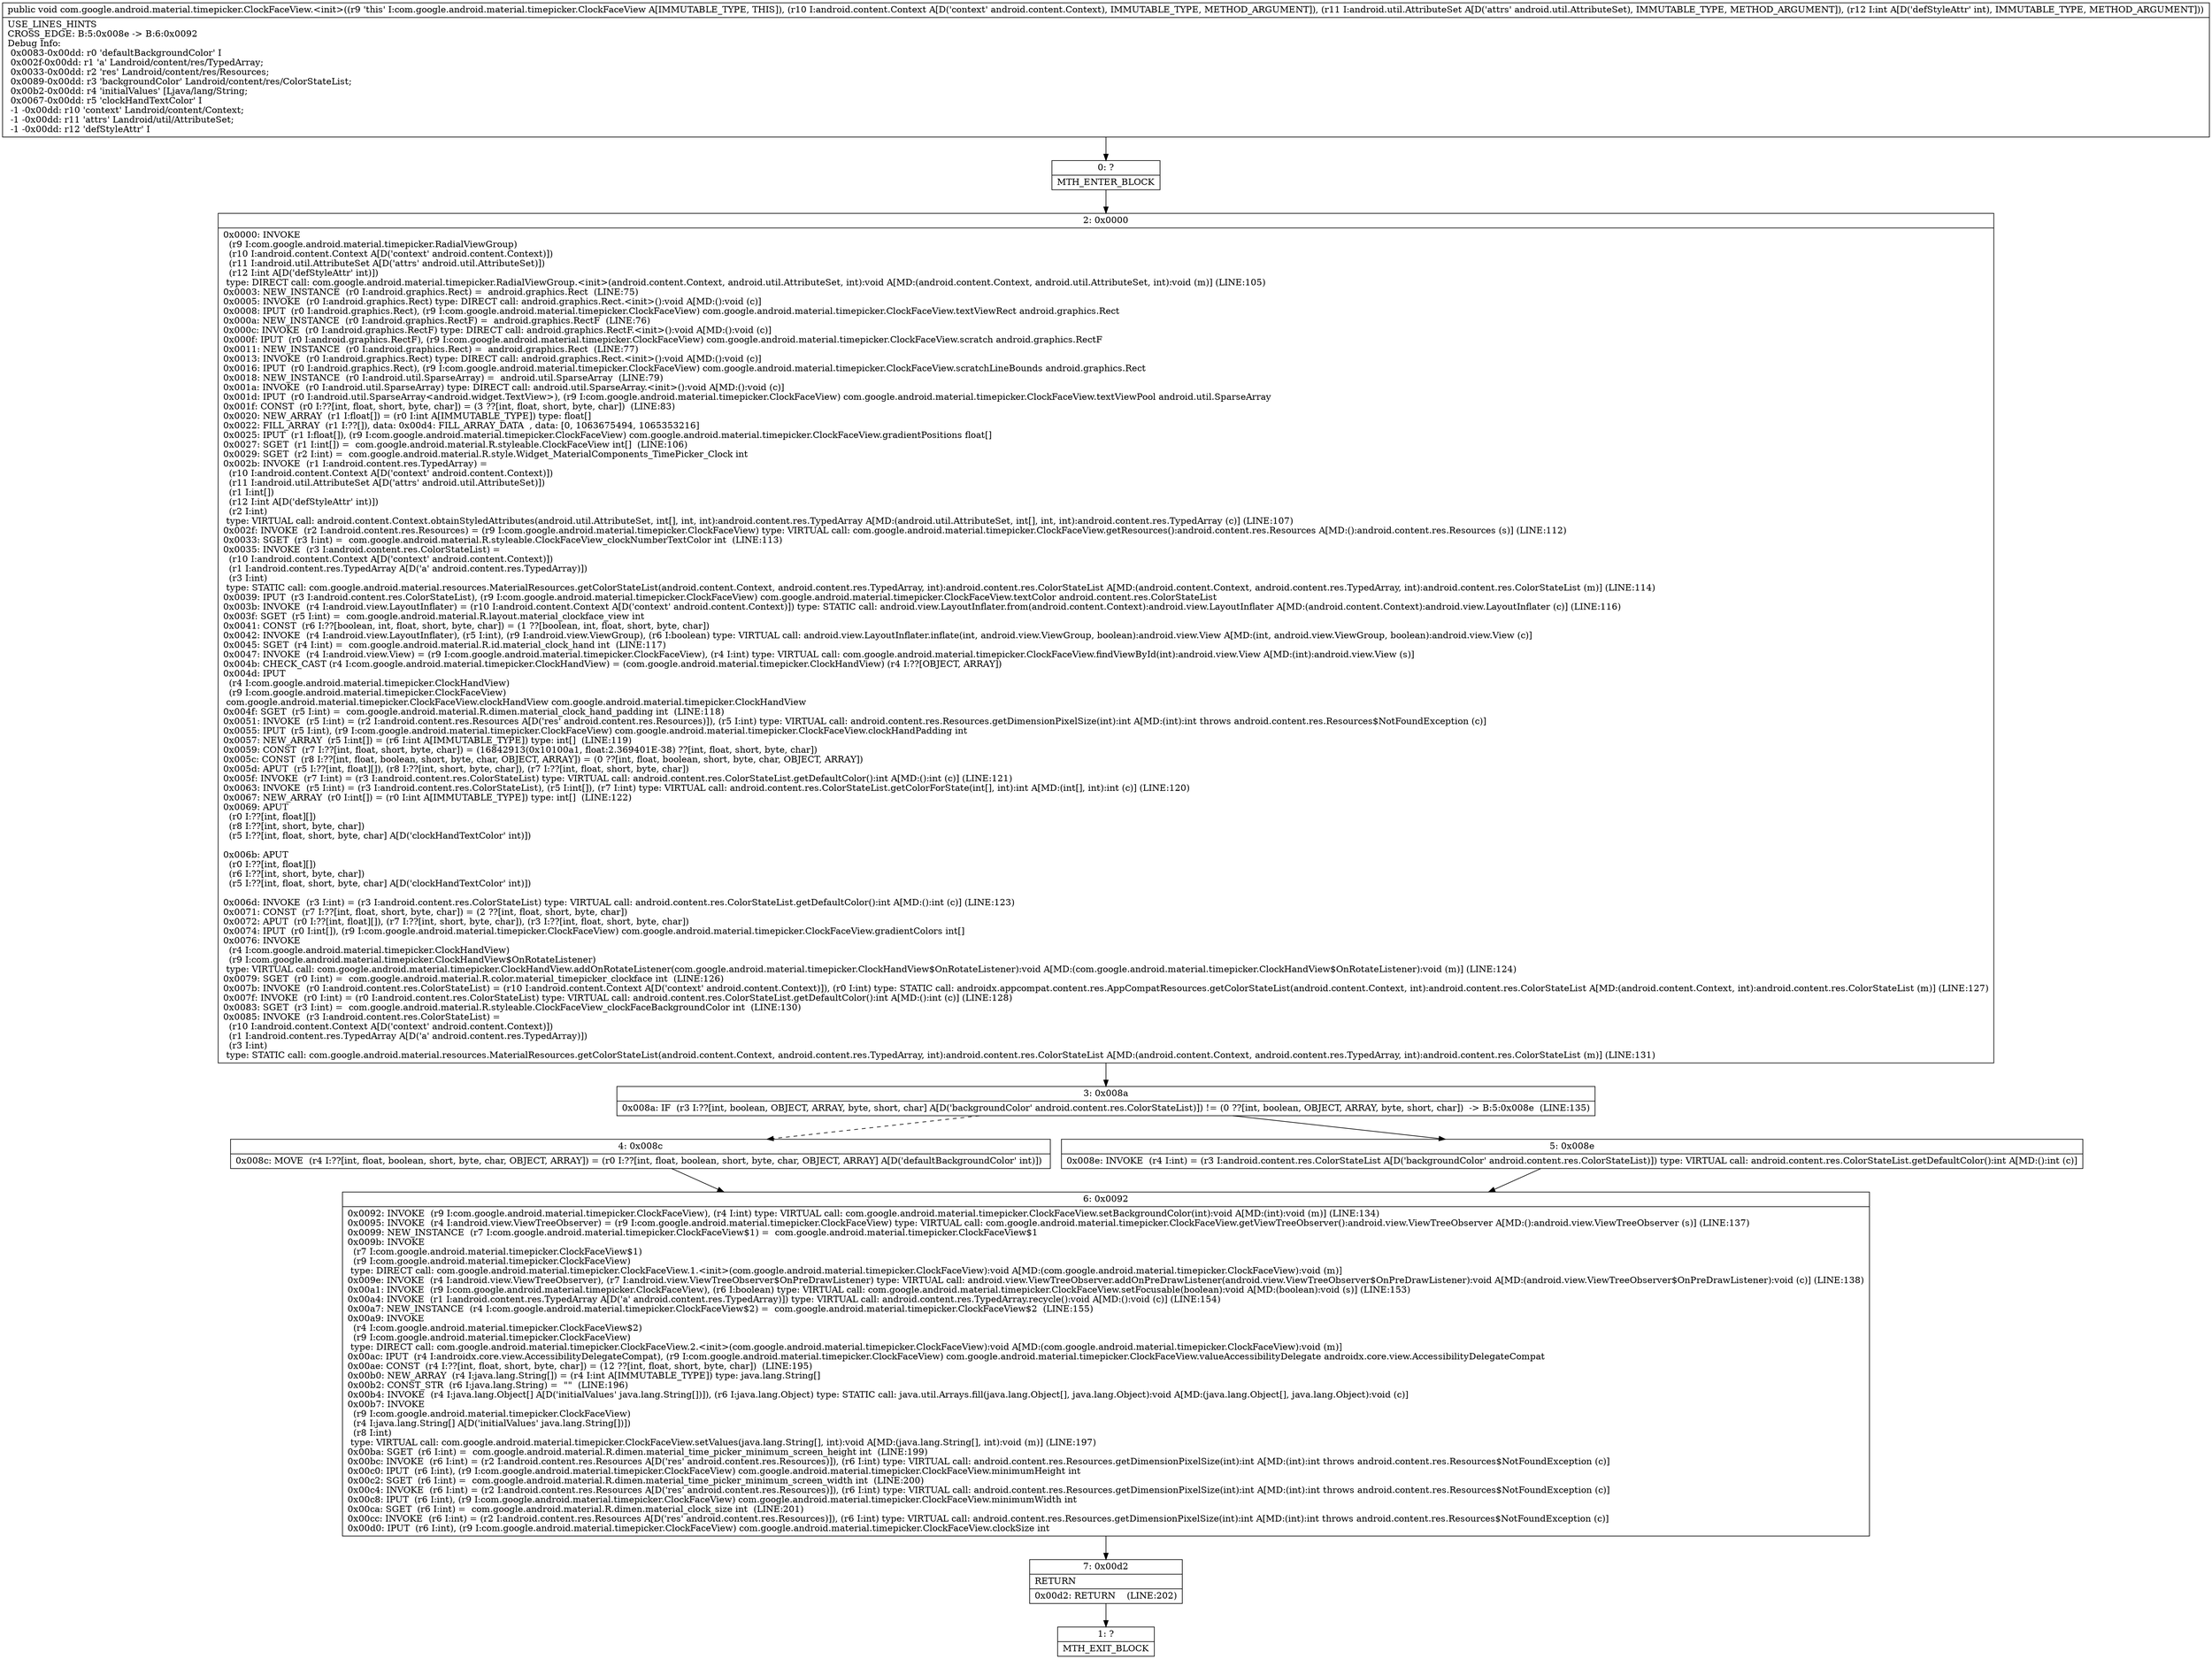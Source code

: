digraph "CFG forcom.google.android.material.timepicker.ClockFaceView.\<init\>(Landroid\/content\/Context;Landroid\/util\/AttributeSet;I)V" {
Node_0 [shape=record,label="{0\:\ ?|MTH_ENTER_BLOCK\l}"];
Node_2 [shape=record,label="{2\:\ 0x0000|0x0000: INVOKE  \l  (r9 I:com.google.android.material.timepicker.RadialViewGroup)\l  (r10 I:android.content.Context A[D('context' android.content.Context)])\l  (r11 I:android.util.AttributeSet A[D('attrs' android.util.AttributeSet)])\l  (r12 I:int A[D('defStyleAttr' int)])\l type: DIRECT call: com.google.android.material.timepicker.RadialViewGroup.\<init\>(android.content.Context, android.util.AttributeSet, int):void A[MD:(android.content.Context, android.util.AttributeSet, int):void (m)] (LINE:105)\l0x0003: NEW_INSTANCE  (r0 I:android.graphics.Rect) =  android.graphics.Rect  (LINE:75)\l0x0005: INVOKE  (r0 I:android.graphics.Rect) type: DIRECT call: android.graphics.Rect.\<init\>():void A[MD:():void (c)]\l0x0008: IPUT  (r0 I:android.graphics.Rect), (r9 I:com.google.android.material.timepicker.ClockFaceView) com.google.android.material.timepicker.ClockFaceView.textViewRect android.graphics.Rect \l0x000a: NEW_INSTANCE  (r0 I:android.graphics.RectF) =  android.graphics.RectF  (LINE:76)\l0x000c: INVOKE  (r0 I:android.graphics.RectF) type: DIRECT call: android.graphics.RectF.\<init\>():void A[MD:():void (c)]\l0x000f: IPUT  (r0 I:android.graphics.RectF), (r9 I:com.google.android.material.timepicker.ClockFaceView) com.google.android.material.timepicker.ClockFaceView.scratch android.graphics.RectF \l0x0011: NEW_INSTANCE  (r0 I:android.graphics.Rect) =  android.graphics.Rect  (LINE:77)\l0x0013: INVOKE  (r0 I:android.graphics.Rect) type: DIRECT call: android.graphics.Rect.\<init\>():void A[MD:():void (c)]\l0x0016: IPUT  (r0 I:android.graphics.Rect), (r9 I:com.google.android.material.timepicker.ClockFaceView) com.google.android.material.timepicker.ClockFaceView.scratchLineBounds android.graphics.Rect \l0x0018: NEW_INSTANCE  (r0 I:android.util.SparseArray) =  android.util.SparseArray  (LINE:79)\l0x001a: INVOKE  (r0 I:android.util.SparseArray) type: DIRECT call: android.util.SparseArray.\<init\>():void A[MD:():void (c)]\l0x001d: IPUT  (r0 I:android.util.SparseArray\<android.widget.TextView\>), (r9 I:com.google.android.material.timepicker.ClockFaceView) com.google.android.material.timepicker.ClockFaceView.textViewPool android.util.SparseArray \l0x001f: CONST  (r0 I:??[int, float, short, byte, char]) = (3 ??[int, float, short, byte, char])  (LINE:83)\l0x0020: NEW_ARRAY  (r1 I:float[]) = (r0 I:int A[IMMUTABLE_TYPE]) type: float[] \l0x0022: FILL_ARRAY  (r1 I:??[]), data: 0x00d4: FILL_ARRAY_DATA  , data: [0, 1063675494, 1065353216] \l0x0025: IPUT  (r1 I:float[]), (r9 I:com.google.android.material.timepicker.ClockFaceView) com.google.android.material.timepicker.ClockFaceView.gradientPositions float[] \l0x0027: SGET  (r1 I:int[]) =  com.google.android.material.R.styleable.ClockFaceView int[]  (LINE:106)\l0x0029: SGET  (r2 I:int) =  com.google.android.material.R.style.Widget_MaterialComponents_TimePicker_Clock int \l0x002b: INVOKE  (r1 I:android.content.res.TypedArray) = \l  (r10 I:android.content.Context A[D('context' android.content.Context)])\l  (r11 I:android.util.AttributeSet A[D('attrs' android.util.AttributeSet)])\l  (r1 I:int[])\l  (r12 I:int A[D('defStyleAttr' int)])\l  (r2 I:int)\l type: VIRTUAL call: android.content.Context.obtainStyledAttributes(android.util.AttributeSet, int[], int, int):android.content.res.TypedArray A[MD:(android.util.AttributeSet, int[], int, int):android.content.res.TypedArray (c)] (LINE:107)\l0x002f: INVOKE  (r2 I:android.content.res.Resources) = (r9 I:com.google.android.material.timepicker.ClockFaceView) type: VIRTUAL call: com.google.android.material.timepicker.ClockFaceView.getResources():android.content.res.Resources A[MD:():android.content.res.Resources (s)] (LINE:112)\l0x0033: SGET  (r3 I:int) =  com.google.android.material.R.styleable.ClockFaceView_clockNumberTextColor int  (LINE:113)\l0x0035: INVOKE  (r3 I:android.content.res.ColorStateList) = \l  (r10 I:android.content.Context A[D('context' android.content.Context)])\l  (r1 I:android.content.res.TypedArray A[D('a' android.content.res.TypedArray)])\l  (r3 I:int)\l type: STATIC call: com.google.android.material.resources.MaterialResources.getColorStateList(android.content.Context, android.content.res.TypedArray, int):android.content.res.ColorStateList A[MD:(android.content.Context, android.content.res.TypedArray, int):android.content.res.ColorStateList (m)] (LINE:114)\l0x0039: IPUT  (r3 I:android.content.res.ColorStateList), (r9 I:com.google.android.material.timepicker.ClockFaceView) com.google.android.material.timepicker.ClockFaceView.textColor android.content.res.ColorStateList \l0x003b: INVOKE  (r4 I:android.view.LayoutInflater) = (r10 I:android.content.Context A[D('context' android.content.Context)]) type: STATIC call: android.view.LayoutInflater.from(android.content.Context):android.view.LayoutInflater A[MD:(android.content.Context):android.view.LayoutInflater (c)] (LINE:116)\l0x003f: SGET  (r5 I:int) =  com.google.android.material.R.layout.material_clockface_view int \l0x0041: CONST  (r6 I:??[boolean, int, float, short, byte, char]) = (1 ??[boolean, int, float, short, byte, char]) \l0x0042: INVOKE  (r4 I:android.view.LayoutInflater), (r5 I:int), (r9 I:android.view.ViewGroup), (r6 I:boolean) type: VIRTUAL call: android.view.LayoutInflater.inflate(int, android.view.ViewGroup, boolean):android.view.View A[MD:(int, android.view.ViewGroup, boolean):android.view.View (c)]\l0x0045: SGET  (r4 I:int) =  com.google.android.material.R.id.material_clock_hand int  (LINE:117)\l0x0047: INVOKE  (r4 I:android.view.View) = (r9 I:com.google.android.material.timepicker.ClockFaceView), (r4 I:int) type: VIRTUAL call: com.google.android.material.timepicker.ClockFaceView.findViewById(int):android.view.View A[MD:(int):android.view.View (s)]\l0x004b: CHECK_CAST (r4 I:com.google.android.material.timepicker.ClockHandView) = (com.google.android.material.timepicker.ClockHandView) (r4 I:??[OBJECT, ARRAY]) \l0x004d: IPUT  \l  (r4 I:com.google.android.material.timepicker.ClockHandView)\l  (r9 I:com.google.android.material.timepicker.ClockFaceView)\l com.google.android.material.timepicker.ClockFaceView.clockHandView com.google.android.material.timepicker.ClockHandView \l0x004f: SGET  (r5 I:int) =  com.google.android.material.R.dimen.material_clock_hand_padding int  (LINE:118)\l0x0051: INVOKE  (r5 I:int) = (r2 I:android.content.res.Resources A[D('res' android.content.res.Resources)]), (r5 I:int) type: VIRTUAL call: android.content.res.Resources.getDimensionPixelSize(int):int A[MD:(int):int throws android.content.res.Resources$NotFoundException (c)]\l0x0055: IPUT  (r5 I:int), (r9 I:com.google.android.material.timepicker.ClockFaceView) com.google.android.material.timepicker.ClockFaceView.clockHandPadding int \l0x0057: NEW_ARRAY  (r5 I:int[]) = (r6 I:int A[IMMUTABLE_TYPE]) type: int[]  (LINE:119)\l0x0059: CONST  (r7 I:??[int, float, short, byte, char]) = (16842913(0x10100a1, float:2.369401E\-38) ??[int, float, short, byte, char]) \l0x005c: CONST  (r8 I:??[int, float, boolean, short, byte, char, OBJECT, ARRAY]) = (0 ??[int, float, boolean, short, byte, char, OBJECT, ARRAY]) \l0x005d: APUT  (r5 I:??[int, float][]), (r8 I:??[int, short, byte, char]), (r7 I:??[int, float, short, byte, char]) \l0x005f: INVOKE  (r7 I:int) = (r3 I:android.content.res.ColorStateList) type: VIRTUAL call: android.content.res.ColorStateList.getDefaultColor():int A[MD:():int (c)] (LINE:121)\l0x0063: INVOKE  (r5 I:int) = (r3 I:android.content.res.ColorStateList), (r5 I:int[]), (r7 I:int) type: VIRTUAL call: android.content.res.ColorStateList.getColorForState(int[], int):int A[MD:(int[], int):int (c)] (LINE:120)\l0x0067: NEW_ARRAY  (r0 I:int[]) = (r0 I:int A[IMMUTABLE_TYPE]) type: int[]  (LINE:122)\l0x0069: APUT  \l  (r0 I:??[int, float][])\l  (r8 I:??[int, short, byte, char])\l  (r5 I:??[int, float, short, byte, char] A[D('clockHandTextColor' int)])\l \l0x006b: APUT  \l  (r0 I:??[int, float][])\l  (r6 I:??[int, short, byte, char])\l  (r5 I:??[int, float, short, byte, char] A[D('clockHandTextColor' int)])\l \l0x006d: INVOKE  (r3 I:int) = (r3 I:android.content.res.ColorStateList) type: VIRTUAL call: android.content.res.ColorStateList.getDefaultColor():int A[MD:():int (c)] (LINE:123)\l0x0071: CONST  (r7 I:??[int, float, short, byte, char]) = (2 ??[int, float, short, byte, char]) \l0x0072: APUT  (r0 I:??[int, float][]), (r7 I:??[int, short, byte, char]), (r3 I:??[int, float, short, byte, char]) \l0x0074: IPUT  (r0 I:int[]), (r9 I:com.google.android.material.timepicker.ClockFaceView) com.google.android.material.timepicker.ClockFaceView.gradientColors int[] \l0x0076: INVOKE  \l  (r4 I:com.google.android.material.timepicker.ClockHandView)\l  (r9 I:com.google.android.material.timepicker.ClockHandView$OnRotateListener)\l type: VIRTUAL call: com.google.android.material.timepicker.ClockHandView.addOnRotateListener(com.google.android.material.timepicker.ClockHandView$OnRotateListener):void A[MD:(com.google.android.material.timepicker.ClockHandView$OnRotateListener):void (m)] (LINE:124)\l0x0079: SGET  (r0 I:int) =  com.google.android.material.R.color.material_timepicker_clockface int  (LINE:126)\l0x007b: INVOKE  (r0 I:android.content.res.ColorStateList) = (r10 I:android.content.Context A[D('context' android.content.Context)]), (r0 I:int) type: STATIC call: androidx.appcompat.content.res.AppCompatResources.getColorStateList(android.content.Context, int):android.content.res.ColorStateList A[MD:(android.content.Context, int):android.content.res.ColorStateList (m)] (LINE:127)\l0x007f: INVOKE  (r0 I:int) = (r0 I:android.content.res.ColorStateList) type: VIRTUAL call: android.content.res.ColorStateList.getDefaultColor():int A[MD:():int (c)] (LINE:128)\l0x0083: SGET  (r3 I:int) =  com.google.android.material.R.styleable.ClockFaceView_clockFaceBackgroundColor int  (LINE:130)\l0x0085: INVOKE  (r3 I:android.content.res.ColorStateList) = \l  (r10 I:android.content.Context A[D('context' android.content.Context)])\l  (r1 I:android.content.res.TypedArray A[D('a' android.content.res.TypedArray)])\l  (r3 I:int)\l type: STATIC call: com.google.android.material.resources.MaterialResources.getColorStateList(android.content.Context, android.content.res.TypedArray, int):android.content.res.ColorStateList A[MD:(android.content.Context, android.content.res.TypedArray, int):android.content.res.ColorStateList (m)] (LINE:131)\l}"];
Node_3 [shape=record,label="{3\:\ 0x008a|0x008a: IF  (r3 I:??[int, boolean, OBJECT, ARRAY, byte, short, char] A[D('backgroundColor' android.content.res.ColorStateList)]) != (0 ??[int, boolean, OBJECT, ARRAY, byte, short, char])  \-\> B:5:0x008e  (LINE:135)\l}"];
Node_4 [shape=record,label="{4\:\ 0x008c|0x008c: MOVE  (r4 I:??[int, float, boolean, short, byte, char, OBJECT, ARRAY]) = (r0 I:??[int, float, boolean, short, byte, char, OBJECT, ARRAY] A[D('defaultBackgroundColor' int)]) \l}"];
Node_6 [shape=record,label="{6\:\ 0x0092|0x0092: INVOKE  (r9 I:com.google.android.material.timepicker.ClockFaceView), (r4 I:int) type: VIRTUAL call: com.google.android.material.timepicker.ClockFaceView.setBackgroundColor(int):void A[MD:(int):void (m)] (LINE:134)\l0x0095: INVOKE  (r4 I:android.view.ViewTreeObserver) = (r9 I:com.google.android.material.timepicker.ClockFaceView) type: VIRTUAL call: com.google.android.material.timepicker.ClockFaceView.getViewTreeObserver():android.view.ViewTreeObserver A[MD:():android.view.ViewTreeObserver (s)] (LINE:137)\l0x0099: NEW_INSTANCE  (r7 I:com.google.android.material.timepicker.ClockFaceView$1) =  com.google.android.material.timepicker.ClockFaceView$1 \l0x009b: INVOKE  \l  (r7 I:com.google.android.material.timepicker.ClockFaceView$1)\l  (r9 I:com.google.android.material.timepicker.ClockFaceView)\l type: DIRECT call: com.google.android.material.timepicker.ClockFaceView.1.\<init\>(com.google.android.material.timepicker.ClockFaceView):void A[MD:(com.google.android.material.timepicker.ClockFaceView):void (m)]\l0x009e: INVOKE  (r4 I:android.view.ViewTreeObserver), (r7 I:android.view.ViewTreeObserver$OnPreDrawListener) type: VIRTUAL call: android.view.ViewTreeObserver.addOnPreDrawListener(android.view.ViewTreeObserver$OnPreDrawListener):void A[MD:(android.view.ViewTreeObserver$OnPreDrawListener):void (c)] (LINE:138)\l0x00a1: INVOKE  (r9 I:com.google.android.material.timepicker.ClockFaceView), (r6 I:boolean) type: VIRTUAL call: com.google.android.material.timepicker.ClockFaceView.setFocusable(boolean):void A[MD:(boolean):void (s)] (LINE:153)\l0x00a4: INVOKE  (r1 I:android.content.res.TypedArray A[D('a' android.content.res.TypedArray)]) type: VIRTUAL call: android.content.res.TypedArray.recycle():void A[MD:():void (c)] (LINE:154)\l0x00a7: NEW_INSTANCE  (r4 I:com.google.android.material.timepicker.ClockFaceView$2) =  com.google.android.material.timepicker.ClockFaceView$2  (LINE:155)\l0x00a9: INVOKE  \l  (r4 I:com.google.android.material.timepicker.ClockFaceView$2)\l  (r9 I:com.google.android.material.timepicker.ClockFaceView)\l type: DIRECT call: com.google.android.material.timepicker.ClockFaceView.2.\<init\>(com.google.android.material.timepicker.ClockFaceView):void A[MD:(com.google.android.material.timepicker.ClockFaceView):void (m)]\l0x00ac: IPUT  (r4 I:androidx.core.view.AccessibilityDelegateCompat), (r9 I:com.google.android.material.timepicker.ClockFaceView) com.google.android.material.timepicker.ClockFaceView.valueAccessibilityDelegate androidx.core.view.AccessibilityDelegateCompat \l0x00ae: CONST  (r4 I:??[int, float, short, byte, char]) = (12 ??[int, float, short, byte, char])  (LINE:195)\l0x00b0: NEW_ARRAY  (r4 I:java.lang.String[]) = (r4 I:int A[IMMUTABLE_TYPE]) type: java.lang.String[] \l0x00b2: CONST_STR  (r6 I:java.lang.String) =  \"\"  (LINE:196)\l0x00b4: INVOKE  (r4 I:java.lang.Object[] A[D('initialValues' java.lang.String[])]), (r6 I:java.lang.Object) type: STATIC call: java.util.Arrays.fill(java.lang.Object[], java.lang.Object):void A[MD:(java.lang.Object[], java.lang.Object):void (c)]\l0x00b7: INVOKE  \l  (r9 I:com.google.android.material.timepicker.ClockFaceView)\l  (r4 I:java.lang.String[] A[D('initialValues' java.lang.String[])])\l  (r8 I:int)\l type: VIRTUAL call: com.google.android.material.timepicker.ClockFaceView.setValues(java.lang.String[], int):void A[MD:(java.lang.String[], int):void (m)] (LINE:197)\l0x00ba: SGET  (r6 I:int) =  com.google.android.material.R.dimen.material_time_picker_minimum_screen_height int  (LINE:199)\l0x00bc: INVOKE  (r6 I:int) = (r2 I:android.content.res.Resources A[D('res' android.content.res.Resources)]), (r6 I:int) type: VIRTUAL call: android.content.res.Resources.getDimensionPixelSize(int):int A[MD:(int):int throws android.content.res.Resources$NotFoundException (c)]\l0x00c0: IPUT  (r6 I:int), (r9 I:com.google.android.material.timepicker.ClockFaceView) com.google.android.material.timepicker.ClockFaceView.minimumHeight int \l0x00c2: SGET  (r6 I:int) =  com.google.android.material.R.dimen.material_time_picker_minimum_screen_width int  (LINE:200)\l0x00c4: INVOKE  (r6 I:int) = (r2 I:android.content.res.Resources A[D('res' android.content.res.Resources)]), (r6 I:int) type: VIRTUAL call: android.content.res.Resources.getDimensionPixelSize(int):int A[MD:(int):int throws android.content.res.Resources$NotFoundException (c)]\l0x00c8: IPUT  (r6 I:int), (r9 I:com.google.android.material.timepicker.ClockFaceView) com.google.android.material.timepicker.ClockFaceView.minimumWidth int \l0x00ca: SGET  (r6 I:int) =  com.google.android.material.R.dimen.material_clock_size int  (LINE:201)\l0x00cc: INVOKE  (r6 I:int) = (r2 I:android.content.res.Resources A[D('res' android.content.res.Resources)]), (r6 I:int) type: VIRTUAL call: android.content.res.Resources.getDimensionPixelSize(int):int A[MD:(int):int throws android.content.res.Resources$NotFoundException (c)]\l0x00d0: IPUT  (r6 I:int), (r9 I:com.google.android.material.timepicker.ClockFaceView) com.google.android.material.timepicker.ClockFaceView.clockSize int \l}"];
Node_7 [shape=record,label="{7\:\ 0x00d2|RETURN\l|0x00d2: RETURN    (LINE:202)\l}"];
Node_1 [shape=record,label="{1\:\ ?|MTH_EXIT_BLOCK\l}"];
Node_5 [shape=record,label="{5\:\ 0x008e|0x008e: INVOKE  (r4 I:int) = (r3 I:android.content.res.ColorStateList A[D('backgroundColor' android.content.res.ColorStateList)]) type: VIRTUAL call: android.content.res.ColorStateList.getDefaultColor():int A[MD:():int (c)]\l}"];
MethodNode[shape=record,label="{public void com.google.android.material.timepicker.ClockFaceView.\<init\>((r9 'this' I:com.google.android.material.timepicker.ClockFaceView A[IMMUTABLE_TYPE, THIS]), (r10 I:android.content.Context A[D('context' android.content.Context), IMMUTABLE_TYPE, METHOD_ARGUMENT]), (r11 I:android.util.AttributeSet A[D('attrs' android.util.AttributeSet), IMMUTABLE_TYPE, METHOD_ARGUMENT]), (r12 I:int A[D('defStyleAttr' int), IMMUTABLE_TYPE, METHOD_ARGUMENT]))  | USE_LINES_HINTS\lCROSS_EDGE: B:5:0x008e \-\> B:6:0x0092\lDebug Info:\l  0x0083\-0x00dd: r0 'defaultBackgroundColor' I\l  0x002f\-0x00dd: r1 'a' Landroid\/content\/res\/TypedArray;\l  0x0033\-0x00dd: r2 'res' Landroid\/content\/res\/Resources;\l  0x0089\-0x00dd: r3 'backgroundColor' Landroid\/content\/res\/ColorStateList;\l  0x00b2\-0x00dd: r4 'initialValues' [Ljava\/lang\/String;\l  0x0067\-0x00dd: r5 'clockHandTextColor' I\l  \-1 \-0x00dd: r10 'context' Landroid\/content\/Context;\l  \-1 \-0x00dd: r11 'attrs' Landroid\/util\/AttributeSet;\l  \-1 \-0x00dd: r12 'defStyleAttr' I\l}"];
MethodNode -> Node_0;Node_0 -> Node_2;
Node_2 -> Node_3;
Node_3 -> Node_4[style=dashed];
Node_3 -> Node_5;
Node_4 -> Node_6;
Node_6 -> Node_7;
Node_7 -> Node_1;
Node_5 -> Node_6;
}


